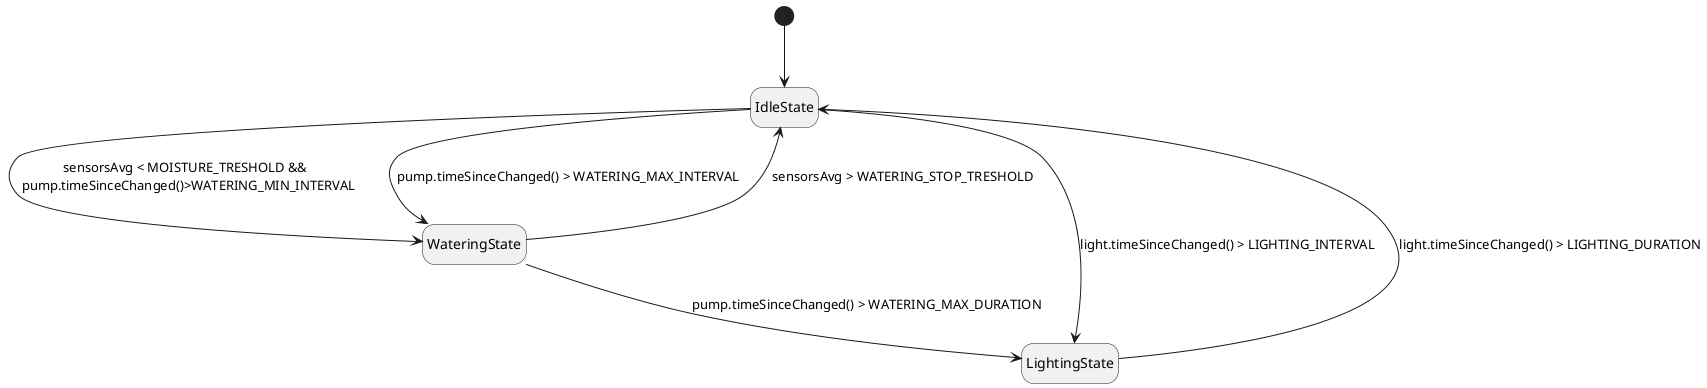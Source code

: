 @startuml
hide empty description
[*] --> IdleState
IdleState -> WateringState : sensorsAvg < MOISTURE_TRESHOLD && \n pump.timeSinceChanged()>WATERING_MIN_INTERVAL 
IdleState -> WateringState : pump.timeSinceChanged() > WATERING_MAX_INTERVAL 
IdleState -> LightingState : light.timeSinceChanged() > LIGHTING_INTERVAL
WateringState --> IdleState : sensorsAvg > WATERING_STOP_TRESHOLD
WateringState --> LightingState : pump.timeSinceChanged() > WATERING_MAX_DURATION
LightingState --> IdleState : light.timeSinceChanged() > LIGHTING_DURATION
@enduml